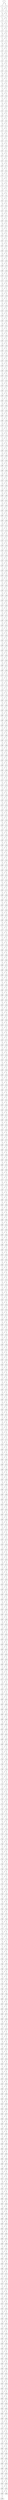 graph{
1 -- 2 [label=1]
1 -- 3 [label=4]
2 -- 4 [label=1]
3 -- 4 [label=1]
3 -- 5 [label=1]
4 -- 6 [label=4]
5 -- 6 [label=1]
5 -- 7 [label=4]
6 -- 8 [label=1]
7 -- 8 [label=1]
7 -- 9 [label=1]
8 -- 10 [label=4]
9 -- 10 [label=1]
9 -- 11 [label=4]
10 -- 12 [label=1]
11 -- 12 [label=1]
11 -- 13 [label=1]
12 -- 14 [label=4]
13 -- 14 [label=1]
13 -- 15 [label=4]
14 -- 16 [label=1]
15 -- 16 [label=1]
15 -- 17 [label=1]
16 -- 18 [label=4]
17 -- 18 [label=1]
17 -- 19 [label=4]
18 -- 20 [label=1]
19 -- 20 [label=1]
19 -- 21 [label=1]
20 -- 22 [label=4]
21 -- 22 [label=1]
21 -- 23 [label=4]
22 -- 24 [label=1]
23 -- 24 [label=1]
23 -- 25 [label=1]
24 -- 26 [label=4]
25 -- 26 [label=1]
25 -- 27 [label=4]
26 -- 28 [label=1]
27 -- 28 [label=1]
27 -- 29 [label=1]
28 -- 30 [label=4]
29 -- 30 [label=1]
29 -- 31 [label=4]
30 -- 32 [label=1]
31 -- 32 [label=1]
31 -- 33 [label=1]
32 -- 34 [label=4]
33 -- 34 [label=1]
33 -- 35 [label=4]
34 -- 36 [label=1]
35 -- 36 [label=1]
35 -- 37 [label=1]
36 -- 38 [label=4]
37 -- 38 [label=1]
37 -- 39 [label=4]
38 -- 40 [label=1]
39 -- 40 [label=1]
39 -- 41 [label=1]
40 -- 42 [label=4]
41 -- 42 [label=1]
41 -- 43 [label=4]
42 -- 44 [label=1]
43 -- 44 [label=1]
43 -- 45 [label=1]
44 -- 46 [label=4]
45 -- 46 [label=1]
45 -- 47 [label=4]
46 -- 48 [label=1]
47 -- 48 [label=1]
47 -- 49 [label=1]
48 -- 50 [label=4]
49 -- 50 [label=1]
49 -- 51 [label=4]
50 -- 52 [label=1]
51 -- 52 [label=1]
51 -- 53 [label=1]
52 -- 54 [label=4]
53 -- 54 [label=1]
53 -- 55 [label=4]
54 -- 56 [label=1]
55 -- 56 [label=1]
55 -- 57 [label=1]
56 -- 58 [label=4]
57 -- 58 [label=1]
57 -- 59 [label=4]
58 -- 60 [label=1]
59 -- 60 [label=1]
59 -- 61 [label=1]
60 -- 62 [label=4]
61 -- 62 [label=1]
61 -- 63 [label=4]
62 -- 64 [label=1]
63 -- 64 [label=1]
63 -- 65 [label=1]
64 -- 66 [label=4]
65 -- 66 [label=1]
65 -- 67 [label=4]
66 -- 68 [label=1]
67 -- 68 [label=1]
67 -- 69 [label=1]
68 -- 70 [label=4]
69 -- 70 [label=1]
69 -- 71 [label=4]
70 -- 72 [label=1]
71 -- 72 [label=1]
71 -- 73 [label=1]
72 -- 74 [label=4]
73 -- 74 [label=1]
73 -- 75 [label=4]
74 -- 76 [label=1]
75 -- 76 [label=1]
75 -- 77 [label=1]
76 -- 78 [label=4]
77 -- 78 [label=1]
77 -- 79 [label=4]
78 -- 80 [label=1]
79 -- 80 [label=1]
79 -- 81 [label=1]
80 -- 82 [label=4]
81 -- 82 [label=1]
81 -- 83 [label=4]
82 -- 84 [label=1]
83 -- 84 [label=1]
83 -- 85 [label=1]
84 -- 86 [label=4]
85 -- 86 [label=1]
85 -- 87 [label=4]
86 -- 88 [label=1]
87 -- 88 [label=1]
87 -- 89 [label=1]
88 -- 90 [label=4]
89 -- 90 [label=1]
89 -- 91 [label=4]
90 -- 92 [label=1]
91 -- 92 [label=1]
91 -- 93 [label=1]
92 -- 94 [label=4]
93 -- 94 [label=1]
93 -- 95 [label=4]
94 -- 96 [label=1]
95 -- 96 [label=1]
95 -- 97 [label=1]
96 -- 98 [label=4]
97 -- 98 [label=1]
97 -- 99 [label=4]
98 -- 100 [label=1]
99 -- 100 [label=1]
99 -- 101 [label=1]
100 -- 102 [label=4]
101 -- 102 [label=1]
101 -- 103 [label=4]
102 -- 104 [label=1]
103 -- 104 [label=1]
103 -- 105 [label=1]
104 -- 106 [label=4]
105 -- 106 [label=1]
105 -- 107 [label=4]
106 -- 108 [label=1]
107 -- 108 [label=1]
107 -- 109 [label=1]
108 -- 110 [label=4]
109 -- 110 [label=1]
109 -- 111 [label=4]
110 -- 112 [label=1]
111 -- 112 [label=1]
111 -- 113 [label=1]
112 -- 114 [label=4]
113 -- 114 [label=1]
113 -- 115 [label=4]
114 -- 116 [label=1]
115 -- 116 [label=1]
115 -- 117 [label=1]
116 -- 118 [label=4]
117 -- 118 [label=1]
117 -- 119 [label=4]
118 -- 120 [label=1]
119 -- 120 [label=1]
119 -- 121 [label=1]
120 -- 122 [label=4]
121 -- 122 [label=1]
121 -- 123 [label=4]
122 -- 124 [label=1]
123 -- 124 [label=1]
123 -- 125 [label=1]
124 -- 126 [label=4]
125 -- 126 [label=1]
125 -- 127 [label=4]
126 -- 128 [label=1]
127 -- 128 [label=1]
127 -- 129 [label=1]
128 -- 130 [label=4]
129 -- 130 [label=1]
129 -- 131 [label=4]
130 -- 132 [label=1]
131 -- 132 [label=1]
131 -- 133 [label=1]
132 -- 134 [label=4]
133 -- 134 [label=1]
133 -- 135 [label=4]
134 -- 136 [label=1]
135 -- 136 [label=1]
135 -- 137 [label=1]
136 -- 138 [label=4]
137 -- 138 [label=1]
137 -- 139 [label=4]
138 -- 140 [label=1]
139 -- 140 [label=1]
139 -- 141 [label=1]
140 -- 142 [label=4]
141 -- 142 [label=1]
141 -- 143 [label=4]
142 -- 144 [label=1]
143 -- 144 [label=1]
143 -- 145 [label=1]
144 -- 146 [label=4]
145 -- 146 [label=1]
145 -- 147 [label=4]
146 -- 148 [label=1]
147 -- 148 [label=1]
147 -- 149 [label=1]
148 -- 150 [label=4]
149 -- 150 [label=1]
149 -- 151 [label=4]
150 -- 152 [label=1]
151 -- 152 [label=1]
151 -- 153 [label=1]
152 -- 154 [label=4]
153 -- 154 [label=1]
153 -- 155 [label=4]
154 -- 156 [label=1]
155 -- 156 [label=1]
155 -- 157 [label=1]
156 -- 158 [label=4]
157 -- 158 [label=1]
157 -- 159 [label=4]
158 -- 160 [label=1]
159 -- 160 [label=1]
159 -- 161 [label=1]
160 -- 162 [label=4]
161 -- 162 [label=1]
161 -- 163 [label=4]
162 -- 164 [label=1]
163 -- 164 [label=1]
163 -- 165 [label=1]
164 -- 166 [label=4]
165 -- 166 [label=1]
165 -- 167 [label=4]
166 -- 168 [label=1]
167 -- 168 [label=1]
167 -- 169 [label=1]
168 -- 170 [label=4]
169 -- 170 [label=1]
169 -- 171 [label=4]
170 -- 172 [label=1]
171 -- 172 [label=1]
171 -- 173 [label=1]
172 -- 174 [label=4]
173 -- 174 [label=1]
173 -- 175 [label=4]
174 -- 176 [label=1]
175 -- 176 [label=1]
175 -- 177 [label=1]
176 -- 178 [label=4]
177 -- 178 [label=1]
177 -- 179 [label=4]
178 -- 180 [label=1]
179 -- 180 [label=1]
179 -- 181 [label=1]
180 -- 182 [label=4]
181 -- 182 [label=1]
181 -- 183 [label=4]
182 -- 184 [label=1]
183 -- 184 [label=1]
183 -- 185 [label=1]
184 -- 186 [label=4]
185 -- 186 [label=1]
185 -- 187 [label=4]
186 -- 188 [label=1]
187 -- 188 [label=1]
187 -- 189 [label=1]
188 -- 190 [label=4]
189 -- 190 [label=1]
189 -- 191 [label=4]
190 -- 192 [label=1]
191 -- 192 [label=1]
191 -- 193 [label=1]
192 -- 194 [label=4]
193 -- 194 [label=1]
193 -- 195 [label=4]
194 -- 196 [label=1]
195 -- 196 [label=1]
195 -- 197 [label=1]
196 -- 198 [label=4]
197 -- 198 [label=1]
197 -- 199 [label=4]
198 -- 200 [label=1]
199 -- 200 [label=1]
199 -- 201 [label=1]
200 -- 202 [label=4]
201 -- 202 [label=1]
201 -- 203 [label=4]
202 -- 204 [label=1]
203 -- 204 [label=1]
203 -- 205 [label=1]
204 -- 206 [label=4]
205 -- 206 [label=1]
205 -- 207 [label=4]
206 -- 208 [label=1]
207 -- 208 [label=1]
207 -- 209 [label=1]
208 -- 210 [label=4]
209 -- 210 [label=1]
209 -- 211 [label=4]
210 -- 212 [label=1]
211 -- 212 [label=1]
211 -- 213 [label=1]
212 -- 214 [label=4]
213 -- 214 [label=1]
213 -- 215 [label=4]
214 -- 216 [label=1]
215 -- 216 [label=1]
215 -- 217 [label=1]
216 -- 218 [label=4]
217 -- 218 [label=1]
217 -- 219 [label=4]
218 -- 220 [label=1]
219 -- 220 [label=1]
219 -- 221 [label=1]
220 -- 222 [label=4]
221 -- 222 [label=1]
221 -- 223 [label=4]
222 -- 224 [label=1]
223 -- 224 [label=1]
223 -- 225 [label=1]
224 -- 226 [label=4]
225 -- 226 [label=1]
225 -- 227 [label=4]
226 -- 228 [label=1]
227 -- 228 [label=1]
227 -- 229 [label=1]
228 -- 230 [label=4]
229 -- 230 [label=1]
229 -- 231 [label=4]
230 -- 232 [label=1]
231 -- 232 [label=1]
231 -- 233 [label=1]
232 -- 234 [label=4]
233 -- 234 [label=1]
233 -- 235 [label=4]
234 -- 236 [label=1]
235 -- 236 [label=1]
235 -- 237 [label=1]
236 -- 238 [label=4]
237 -- 238 [label=1]
237 -- 239 [label=4]
238 -- 240 [label=1]
239 -- 240 [label=1]
239 -- 241 [label=1]
240 -- 242 [label=4]
241 -- 242 [label=1]
241 -- 243 [label=4]
242 -- 244 [label=1]
243 -- 244 [label=1]
243 -- 245 [label=1]
244 -- 246 [label=4]
245 -- 246 [label=1]
245 -- 247 [label=4]
246 -- 248 [label=1]
247 -- 248 [label=1]
247 -- 249 [label=1]
248 -- 250 [label=4]
249 -- 250 [label=1]
249 -- 251 [label=4]
250 -- 252 [label=1]
251 -- 252 [label=1]
251 -- 253 [label=1]
252 -- 254 [label=4]
253 -- 254 [label=1]
253 -- 255 [label=4]
254 -- 256 [label=1]
255 -- 256 [label=1]
255 -- 257 [label=1]
256 -- 258 [label=4]
257 -- 258 [label=1]
257 -- 259 [label=4]
258 -- 260 [label=1]
259 -- 260 [label=1]
259 -- 261 [label=1]
260 -- 262 [label=4]
261 -- 262 [label=1]
261 -- 263 [label=4]
262 -- 264 [label=1]
263 -- 264 [label=1]
263 -- 265 [label=1]
264 -- 266 [label=4]
265 -- 266 [label=1]
265 -- 267 [label=4]
266 -- 268 [label=1]
267 -- 268 [label=1]
267 -- 269 [label=1]
268 -- 270 [label=4]
269 -- 270 [label=1]
269 -- 271 [label=4]
270 -- 272 [label=1]
271 -- 272 [label=1]
271 -- 273 [label=1]
272 -- 274 [label=4]
273 -- 274 [label=1]
273 -- 275 [label=4]
274 -- 276 [label=1]
275 -- 276 [label=1]
275 -- 277 [label=1]
276 -- 278 [label=4]
277 -- 278 [label=1]
277 -- 279 [label=4]
278 -- 280 [label=1]
279 -- 280 [label=1]
279 -- 281 [label=1]
280 -- 282 [label=4]
281 -- 282 [label=1]
281 -- 283 [label=4]
282 -- 284 [label=1]
283 -- 284 [label=1]
283 -- 285 [label=1]
284 -- 286 [label=4]
285 -- 286 [label=1]
285 -- 287 [label=4]
286 -- 288 [label=1]
287 -- 288 [label=1]
287 -- 289 [label=1]
288 -- 290 [label=4]
289 -- 290 [label=1]
289 -- 291 [label=4]
290 -- 292 [label=1]
291 -- 292 [label=1]
291 -- 293 [label=1]
292 -- 294 [label=4]
293 -- 294 [label=1]
293 -- 295 [label=4]
294 -- 296 [label=1]
295 -- 296 [label=1]
295 -- 297 [label=1]
296 -- 298 [label=4]
297 -- 298 [label=1]
297 -- 299 [label=4]
298 -- 300 [label=1]
299 -- 300 [label=1]
299 -- 301 [label=1]
300 -- 302 [label=4]
301 -- 302 [label=1]
301 -- 303 [label=4]
302 -- 304 [label=1]
303 -- 304 [label=1]
303 -- 305 [label=1]
304 -- 306 [label=4]
305 -- 306 [label=1]
305 -- 307 [label=4]
306 -- 308 [label=1]
307 -- 308 [label=1]
307 -- 309 [label=1]
308 -- 310 [label=4]
309 -- 310 [label=1]
309 -- 311 [label=4]
310 -- 312 [label=1]
311 -- 312 [label=1]
311 -- 313 [label=1]
312 -- 314 [label=4]
313 -- 314 [label=1]
313 -- 315 [label=4]
314 -- 316 [label=1]
315 -- 316 [label=1]
315 -- 317 [label=1]
316 -- 318 [label=4]
317 -- 318 [label=1]
317 -- 319 [label=4]
318 -- 320 [label=1]
319 -- 320 [label=1]
319 -- 321 [label=1]
320 -- 322 [label=4]
321 -- 322 [label=1]
321 -- 323 [label=4]
322 -- 324 [label=1]
323 -- 324 [label=1]
323 -- 325 [label=1]
324 -- 326 [label=4]
325 -- 326 [label=1]
325 -- 327 [label=4]
326 -- 328 [label=1]
327 -- 328 [label=1]
327 -- 329 [label=1]
328 -- 330 [label=4]
329 -- 330 [label=1]
329 -- 331 [label=4]
330 -- 332 [label=1]
331 -- 332 [label=1]
331 -- 333 [label=1]
332 -- 334 [label=4]
333 -- 334 [label=1]
333 -- 335 [label=4]
334 -- 336 [label=1]
335 -- 336 [label=1]
335 -- 337 [label=1]
336 -- 338 [label=4]
337 -- 338 [label=1]
337 -- 339 [label=4]
338 -- 340 [label=1]
339 -- 340 [label=1]
339 -- 341 [label=1]
340 -- 342 [label=4]
341 -- 342 [label=1]
341 -- 343 [label=4]
342 -- 344 [label=1]
343 -- 344 [label=1]
343 -- 345 [label=1]
344 -- 346 [label=4]
345 -- 346 [label=1]
345 -- 347 [label=4]
346 -- 348 [label=1]
347 -- 348 [label=1]
347 -- 349 [label=1]
348 -- 350 [label=4]
349 -- 350 [label=1]
349 -- 351 [label=4]
350 -- 352 [label=1]
351 -- 352 [label=1]
351 -- 353 [label=1]
352 -- 354 [label=4]
353 -- 354 [label=1]
353 -- 355 [label=4]
354 -- 356 [label=1]
355 -- 356 [label=1]
355 -- 357 [label=1]
356 -- 358 [label=4]
357 -- 358 [label=1]
357 -- 359 [label=4]
358 -- 360 [label=1]
359 -- 360 [label=1]
359 -- 361 [label=1]
360 -- 362 [label=4]
361 -- 362 [label=1]
361 -- 363 [label=4]
362 -- 364 [label=1]
363 -- 364 [label=1]
363 -- 365 [label=1]
364 -- 366 [label=4]
365 -- 366 [label=1]
365 -- 367 [label=4]
366 -- 368 [label=1]
367 -- 368 [label=1]
367 -- 369 [label=1]
368 -- 370 [label=4]
369 -- 370 [label=1]
369 -- 371 [label=4]
370 -- 372 [label=1]
371 -- 372 [label=1]
371 -- 373 [label=1]
372 -- 374 [label=4]
373 -- 374 [label=1]
373 -- 375 [label=4]
374 -- 376 [label=1]
375 -- 376 [label=1]
375 -- 377 [label=1]
376 -- 378 [label=4]
377 -- 378 [label=1]
377 -- 379 [label=4]
378 -- 380 [label=1]
379 -- 380 [label=1]
379 -- 381 [label=1]
380 -- 382 [label=4]
381 -- 382 [label=1]
381 -- 383 [label=4]
382 -- 384 [label=1]
383 -- 384 [label=1]
383 -- 385 [label=1]
384 -- 386 [label=4]
385 -- 386 [label=1]
385 -- 387 [label=4]
386 -- 388 [label=1]
387 -- 388 [label=1]
387 -- 389 [label=1]
388 -- 390 [label=4]
389 -- 390 [label=1]
389 -- 391 [label=4]
390 -- 392 [label=1]
391 -- 392 [label=1]
391 -- 393 [label=1]
392 -- 394 [label=4]
393 -- 394 [label=1]
393 -- 395 [label=4]
394 -- 396 [label=1]
395 -- 396 [label=1]
395 -- 397 [label=1]
396 -- 398 [label=4]
397 -- 398 [label=1]
397 -- 399 [label=4]
398 -- 400 [label=1]
399 -- 400 [label=1]
399 -- 401 [label=1]
400 -- 402 [label=4]
401 -- 402 [label=1]
401 -- 403 [label=4]
402 -- 404 [label=1]
403 -- 404 [label=1]
403 -- 405 [label=1]
404 -- 406 [label=4]
405 -- 406 [label=1]
405 -- 407 [label=4]
406 -- 408 [label=1]
407 -- 408 [label=1]
407 -- 409 [label=1]
408 -- 410 [label=4]
409 -- 410 [label=1]
409 -- 411 [label=4]
410 -- 412 [label=1]
411 -- 412 [label=1]
411 -- 413 [label=1]
412 -- 414 [label=4]
413 -- 414 [label=1]
413 -- 415 [label=4]
414 -- 416 [label=1]
415 -- 416 [label=1]
415 -- 417 [label=1]
416 -- 418 [label=4]
417 -- 418 [label=1]
417 -- 419 [label=4]
418 -- 420 [label=1]
419 -- 420 [label=1]
419 -- 421 [label=1]
420 -- 422 [label=4]
421 -- 422 [label=1]
421 -- 423 [label=4]
422 -- 424 [label=1]
423 -- 424 [label=1]
423 -- 425 [label=1]
424 -- 426 [label=4]
425 -- 426 [label=1]
425 -- 427 [label=4]
426 -- 428 [label=1]
427 -- 428 [label=1]
427 -- 429 [label=1]
428 -- 430 [label=4]
429 -- 430 [label=1]
429 -- 431 [label=4]
430 -- 432 [label=1]
431 -- 432 [label=1]
431 -- 433 [label=1]
432 -- 434 [label=4]
433 -- 434 [label=1]
433 -- 435 [label=4]
434 -- 436 [label=1]
435 -- 436 [label=1]
435 -- 437 [label=1]
436 -- 438 [label=4]
437 -- 438 [label=1]
437 -- 439 [label=4]
438 -- 440 [label=1]
439 -- 440 [label=1]
439 -- 441 [label=1]
440 -- 442 [label=4]
441 -- 442 [label=1]
441 -- 443 [label=4]
442 -- 444 [label=1]
443 -- 444 [label=1]
443 -- 445 [label=1]
444 -- 446 [label=4]
445 -- 446 [label=1]
445 -- 447 [label=4]
446 -- 448 [label=1]
447 -- 448 [label=1]
447 -- 449 [label=1]
448 -- 450 [label=4]
449 -- 450 [label=1]
449 -- 451 [label=4]
450 -- 452 [label=1]
451 -- 452 [label=1]
451 -- 453 [label=1]
452 -- 454 [label=4]
453 -- 454 [label=1]
453 -- 455 [label=4]
454 -- 456 [label=1]
455 -- 456 [label=1]
455 -- 457 [label=1]
456 -- 458 [label=4]
457 -- 458 [label=1]
457 -- 459 [label=4]
458 -- 460 [label=1]
459 -- 460 [label=1]
459 -- 461 [label=1]
460 -- 462 [label=4]
461 -- 462 [label=1]
461 -- 463 [label=4]
462 -- 464 [label=1]
463 -- 464 [label=1]
463 -- 465 [label=1]
464 -- 466 [label=4]
465 -- 466 [label=1]
465 -- 467 [label=4]
466 -- 468 [label=1]
467 -- 468 [label=1]
467 -- 469 [label=1]
468 -- 470 [label=4]
469 -- 470 [label=1]
469 -- 471 [label=4]
470 -- 472 [label=1]
471 -- 472 [label=1]
471 -- 473 [label=1]
472 -- 474 [label=4]
473 -- 474 [label=1]
473 -- 475 [label=4]
474 -- 476 [label=1]
475 -- 476 [label=1]
475 -- 477 [label=1]
476 -- 478 [label=4]
477 -- 478 [label=1]
477 -- 479 [label=4]
478 -- 480 [label=1]
479 -- 480 [label=1]
479 -- 481 [label=1]
480 -- 482 [label=4]
481 -- 482 [label=1]
481 -- 483 [label=4]
482 -- 484 [label=1]
483 -- 484 [label=1]
483 -- 485 [label=1]
484 -- 486 [label=4]
485 -- 486 [label=1]
485 -- 487 [label=4]
486 -- 488 [label=1]
487 -- 488 [label=1]
487 -- 489 [label=1]
488 -- 490 [label=4]
489 -- 490 [label=1]
489 -- 491 [label=4]
490 -- 492 [label=1]
491 -- 492 [label=1]
491 -- 493 [label=1]
492 -- 494 [label=4]
493 -- 494 [label=1]
493 -- 495 [label=4]
494 -- 496 [label=1]
495 -- 496 [label=1]
495 -- 497 [label=1]
496 -- 498 [label=4]
497 -- 498 [label=1]
497 -- 499 [label=4]
498 -- 500 [label=1]
499 -- 500 [label=1]
499 -- 501 [label=1]
500 -- 502 [label=4]
501 -- 502 [label=1]
501 -- 503 [label=4]
502 -- 504 [label=1]
503 -- 504 [label=1]
503 -- 505 [label=1]
504 -- 506 [label=4]
505 -- 506 [label=1]
505 -- 507 [label=4]
506 -- 508 [label=1]
507 -- 508 [label=1]
507 -- 509 [label=1]
508 -- 510 [label=4]
509 -- 510 [label=1]
509 -- 511 [label=4]
510 -- 512 [label=1]
511 -- 512 [label=1]
511 -- 513 [label=1]
512 -- 514 [label=4]
513 -- 514 [label=1]
513 -- 515 [label=4]
514 -- 516 [label=1]
515 -- 516 [label=1]
515 -- 517 [label=1]
516 -- 518 [label=4]
517 -- 518 [label=1]
517 -- 519 [label=4]
518 -- 520 [label=1]
519 -- 520 [label=1]
519 -- 521 [label=1]
520 -- 522 [label=4]
521 -- 522 [label=1]
521 -- 523 [label=4]
522 -- 524 [label=1]
523 -- 524 [label=1]
523 -- 525 [label=1]
524 -- 526 [label=4]
525 -- 526 [label=1]
525 -- 527 [label=4]
526 -- 528 [label=1]
527 -- 528 [label=1]
527 -- 529 [label=1]
528 -- 530 [label=4]
529 -- 530 [label=1]
529 -- 531 [label=4]
530 -- 532 [label=1]
531 -- 532 [label=1]
531 -- 533 [label=1]
532 -- 534 [label=4]
533 -- 534 [label=1]
533 -- 535 [label=4]
534 -- 536 [label=1]
535 -- 536 [label=1]
535 -- 537 [label=1]
536 -- 538 [label=4]
537 -- 538 [label=1]
537 -- 539 [label=4]
538 -- 540 [label=1]
539 -- 540 [label=1]
539 -- 541 [label=1]
540 -- 542 [label=4]
541 -- 542 [label=1]
541 -- 543 [label=4]
542 -- 544 [label=1]
543 -- 544 [label=1]
543 -- 545 [label=1]
544 -- 546 [label=4]
545 -- 546 [label=1]
545 -- 547 [label=4]
546 -- 548 [label=1]
547 -- 548 [label=1]
547 -- 549 [label=1]
548 -- 550 [label=4]
549 -- 550 [label=1]
549 -- 551 [label=4]
550 -- 552 [label=1]
551 -- 552 [label=1]
551 -- 553 [label=1]
552 -- 554 [label=4]
553 -- 554 [label=1]
553 -- 555 [label=4]
554 -- 556 [label=1]
555 -- 556 [label=1]
555 -- 557 [label=1]
556 -- 558 [label=4]
557 -- 558 [label=1]
557 -- 559 [label=4]
558 -- 560 [label=1]
559 -- 560 [label=1]
559 -- 561 [label=1]
560 -- 562 [label=4]
561 -- 562 [label=1]
561 -- 563 [label=4]
562 -- 564 [label=1]
563 -- 564 [label=1]
563 -- 565 [label=1]
564 -- 566 [label=4]
565 -- 566 [label=1]
565 -- 567 [label=4]
566 -- 568 [label=1]
567 -- 568 [label=1]
567 -- 569 [label=1]
568 -- 570 [label=4]
569 -- 570 [label=1]
569 -- 571 [label=4]
570 -- 572 [label=1]
571 -- 572 [label=1]
571 -- 573 [label=1]
572 -- 574 [label=4]
573 -- 574 [label=1]
573 -- 575 [label=4]
574 -- 576 [label=1]
575 -- 576 [label=1]
575 -- 577 [label=1]
576 -- 578 [label=4]
577 -- 578 [label=1]
577 -- 579 [label=4]
578 -- 580 [label=1]
579 -- 580 [label=1]
579 -- 581 [label=1]
580 -- 582 [label=4]
581 -- 582 [label=1]
581 -- 583 [label=4]
582 -- 584 [label=1]
583 -- 584 [label=1]
583 -- 585 [label=1]
584 -- 586 [label=4]
585 -- 586 [label=1]
585 -- 587 [label=4]
586 -- 588 [label=1]
587 -- 588 [label=1]
587 -- 589 [label=1]
588 -- 590 [label=4]
589 -- 590 [label=1]
589 -- 591 [label=4]
590 -- 592 [label=1]
591 -- 592 [label=1]
591 -- 593 [label=1]
592 -- 594 [label=4]
593 -- 594 [label=1]
593 -- 595 [label=4]
594 -- 596 [label=1]
595 -- 596 [label=1]
595 -- 597 [label=1]
596 -- 598 [label=4]
597 -- 598 [label=1]
597 -- 599 [label=4]
598 -- 600 [label=1]
599 -- 600 [label=1]
599 -- 601 [label=1]
600 -- 602 [label=4]
601 -- 602 [label=1]
601 -- 603 [label=4]
602 -- 604 [label=1]
603 -- 604 [label=1]
603 -- 605 [label=1]
604 -- 606 [label=4]
605 -- 606 [label=1]
605 -- 607 [label=4]
606 -- 608 [label=1]
607 -- 608 [label=1]
607 -- 609 [label=1]
608 -- 610 [label=4]
609 -- 610 [label=1]
609 -- 611 [label=4]
610 -- 612 [label=1]
611 -- 612 [label=1]
611 -- 613 [label=1]
612 -- 614 [label=4]
613 -- 614 [label=1]
613 -- 615 [label=4]
614 -- 616 [label=1]
615 -- 616 [label=1]
615 -- 617 [label=1]
616 -- 618 [label=4]
617 -- 618 [label=1]
617 -- 619 [label=4]
618 -- 620 [label=1]
619 -- 620 [label=1]
619 -- 621 [label=1]
620 -- 622 [label=4]
621 -- 622 [label=1]
621 -- 623 [label=4]
622 -- 624 [label=1]
623 -- 624 [label=1]
623 -- 625 [label=1]
624 -- 626 [label=4]
625 -- 626 [label=1]
625 -- 627 [label=4]
626 -- 628 [label=1]
627 -- 628 [label=1]
627 -- 629 [label=1]
628 -- 630 [label=4]
629 -- 630 [label=1]
629 -- 631 [label=4]
630 -- 632 [label=1]
631 -- 632 [label=1]
631 -- 633 [label=1]
632 -- 634 [label=4]
633 -- 634 [label=1]
633 -- 635 [label=4]
634 -- 636 [label=1]
635 -- 636 [label=1]
635 -- 637 [label=1]
636 -- 638 [label=4]
637 -- 638 [label=1]
637 -- 639 [label=4]
638 -- 640 [label=1]
639 -- 640 [label=1]
639 -- 641 [label=1]
640 -- 642 [label=4]
641 -- 642 [label=1]
641 -- 643 [label=4]
642 -- 644 [label=1]
643 -- 644 [label=1]
643 -- 645 [label=1]
644 -- 646 [label=4]
645 -- 646 [label=1]
645 -- 647 [label=4]
646 -- 648 [label=1]
647 -- 648 [label=1]
647 -- 649 [label=1]
648 -- 650 [label=4]
649 -- 650 [label=1]
649 -- 651 [label=4]
650 -- 652 [label=1]
651 -- 652 [label=1]
651 -- 653 [label=1]
652 -- 654 [label=4]
653 -- 654 [label=1]
653 -- 655 [label=4]
654 -- 656 [label=1]
655 -- 656 [label=1]
655 -- 657 [label=1]
656 -- 658 [label=4]
657 -- 658 [label=1]
657 -- 659 [label=4]
658 -- 660 [label=1]
659 -- 660 [label=1]
659 -- 661 [label=1]
660 -- 662 [label=4]
661 -- 662 [label=1]
661 -- 663 [label=4]
662 -- 664 [label=1]
663 -- 664 [label=1]
663 -- 665 [label=1]
664 -- 666 [label=4]
665 -- 666 [label=1]
665 -- 667 [label=4]
666 -- 668 [label=1]
667 -- 668 [label=1]
667 -- 669 [label=1]
668 -- 670 [label=4]
669 -- 670 [label=1]
669 -- 671 [label=4]
670 -- 672 [label=1]
671 -- 672 [label=1]
671 -- 673 [label=1]
672 -- 674 [label=4]
673 -- 674 [label=1]
673 -- 675 [label=4]
674 -- 676 [label=1]
675 -- 676 [label=1]
675 -- 677 [label=1]
676 -- 678 [label=4]
677 -- 678 [label=1]
677 -- 679 [label=4]
678 -- 680 [label=1]
679 -- 680 [label=1]
679 -- 681 [label=1]
680 -- 682 [label=4]
681 -- 682 [label=1]
681 -- 683 [label=4]
682 -- 684 [label=1]
683 -- 684 [label=1]
683 -- 685 [label=1]
684 -- 686 [label=4]
685 -- 686 [label=1]
685 -- 687 [label=4]
686 -- 688 [label=1]
687 -- 688 [label=1]
687 -- 689 [label=1]
688 -- 690 [label=4]
689 -- 690 [label=1]
689 -- 691 [label=4]
690 -- 692 [label=1]
691 -- 692 [label=1]
691 -- 693 [label=1]
692 -- 694 [label=4]
693 -- 694 [label=1]
693 -- 695 [label=4]
694 -- 696 [label=1]
695 -- 696 [label=1]
695 -- 697 [label=1]
696 -- 698 [label=4]
697 -- 698 [label=1]
697 -- 699 [label=4]
698 -- 700 [label=1]
699 -- 700 [label=1]
699 -- 701 [label=1]
700 -- 702 [label=4]
701 -- 702 [label=1]
701 -- 703 [label=4]
702 -- 704 [label=1]
703 -- 704 [label=1]
703 -- 705 [label=1]
704 -- 706 [label=4]
705 -- 706 [label=1]
705 -- 707 [label=4]
706 -- 708 [label=1]
707 -- 708 [label=1]
707 -- 709 [label=1]
708 -- 710 [label=4]
709 -- 710 [label=1]
709 -- 711 [label=4]
710 -- 712 [label=1]
711 -- 712 [label=1]
711 -- 713 [label=1]
712 -- 714 [label=4]
713 -- 714 [label=1]
713 -- 715 [label=4]
714 -- 716 [label=1]
715 -- 716 [label=1]
715 -- 717 [label=1]
716 -- 718 [label=4]
717 -- 718 [label=1]
717 -- 719 [label=4]
718 -- 720 [label=1]
719 -- 720 [label=1]
719 -- 721 [label=1]
720 -- 722 [label=4]
721 -- 722 [label=1]
721 -- 723 [label=4]
722 -- 724 [label=1]
723 -- 724 [label=1]
723 -- 725 [label=1]
724 -- 726 [label=4]
725 -- 726 [label=1]
725 -- 727 [label=4]
726 -- 728 [label=1]
727 -- 728 [label=1]
727 -- 729 [label=1]
728 -- 730 [label=4]
729 -- 730 [label=1]
729 -- 731 [label=4]
730 -- 732 [label=1]
731 -- 732 [label=1]
731 -- 733 [label=1]
732 -- 734 [label=4]
733 -- 734 [label=1]
733 -- 735 [label=4]
734 -- 736 [label=1]
735 -- 736 [label=1]
735 -- 737 [label=1]
736 -- 738 [label=4]
737 -- 738 [label=1]
737 -- 739 [label=4]
738 -- 740 [label=1]
739 -- 740 [label=1]
739 -- 741 [label=1]
740 -- 742 [label=4]
741 -- 742 [label=1]
741 -- 743 [label=4]
742 -- 744 [label=1]
743 -- 744 [label=1]
743 -- 745 [label=1]
744 -- 746 [label=4]
745 -- 746 [label=1]
745 -- 747 [label=4]
746 -- 748 [label=1]
747 -- 748 [label=1]
747 -- 749 [label=1]
748 -- 750 [label=4]
749 -- 750 [label=1]
749 -- 751 [label=4]
750 -- 752 [label=1]
751 -- 752 [label=1]
751 -- 753 [label=1]
752 -- 754 [label=4]
753 -- 754 [label=1]
753 -- 755 [label=4]
754 -- 756 [label=1]
755 -- 756 [label=1]
755 -- 757 [label=1]
756 -- 758 [label=4]
757 -- 758 [label=1]
757 -- 759 [label=4]
758 -- 760 [label=1]
759 -- 760 [label=1]
759 -- 761 [label=1]
760 -- 762 [label=4]
761 -- 762 [label=1]
761 -- 763 [label=4]
762 -- 764 [label=1]
763 -- 764 [label=1]
763 -- 765 [label=1]
764 -- 766 [label=4]
765 -- 766 [label=1]
765 -- 767 [label=4]
766 -- 768 [label=1]
767 -- 768 [label=1]
767 -- 769 [label=1]
768 -- 770 [label=4]
769 -- 770 [label=1]
769 -- 771 [label=4]
770 -- 772 [label=1]
771 -- 772 [label=1]
771 -- 773 [label=1]
772 -- 774 [label=4]
773 -- 774 [label=1]
773 -- 775 [label=4]
774 -- 776 [label=1]
775 -- 776 [label=1]
775 -- 777 [label=1]
776 -- 778 [label=4]
777 -- 778 [label=1]
777 -- 779 [label=4]
778 -- 780 [label=1]
779 -- 780 [label=1]
779 -- 781 [label=1]
780 -- 782 [label=4]
781 -- 782 [label=1]
781 -- 783 [label=4]
782 -- 784 [label=1]
783 -- 784 [label=1]
783 -- 785 [label=1]
784 -- 786 [label=4]
785 -- 786 [label=1]
785 -- 787 [label=4]
786 -- 788 [label=1]
787 -- 788 [label=1]
787 -- 789 [label=1]
788 -- 790 [label=4]
789 -- 790 [label=1]
789 -- 791 [label=4]
790 -- 792 [label=1]
791 -- 792 [label=1]
791 -- 793 [label=1]
792 -- 794 [label=4]
793 -- 794 [label=1]
793 -- 795 [label=4]
794 -- 796 [label=1]
795 -- 796 [label=1]
795 -- 797 [label=1]
796 -- 798 [label=4]
797 -- 798 [label=1]
797 -- 799 [label=4]
798 -- 800 [label=1]
799 -- 800 [label=1]
799 -- 801 [label=1]
800 -- 802 [label=4]
801 -- 802 [label=1]
801 -- 803 [label=4]
802 -- 804 [label=1]
803 -- 804 [label=1]
803 -- 805 [label=1]
804 -- 806 [label=4]
805 -- 806 [label=1]
805 -- 807 [label=4]
806 -- 808 [label=1]
807 -- 808 [label=1]
807 -- 809 [label=1]
808 -- 810 [label=4]
809 -- 810 [label=1]
809 -- 811 [label=4]
810 -- 812 [label=1]
811 -- 812 [label=1]
811 -- 813 [label=1]
812 -- 814 [label=4]
813 -- 814 [label=1]
813 -- 815 [label=4]
814 -- 816 [label=1]
815 -- 816 [label=1]
815 -- 817 [label=1]
816 -- 818 [label=4]
817 -- 818 [label=1]
817 -- 819 [label=4]
818 -- 820 [label=1]
819 -- 820 [label=1]
819 -- 821 [label=1]
820 -- 822 [label=4]
821 -- 822 [label=1]
821 -- 823 [label=4]
822 -- 824 [label=1]
823 -- 824 [label=1]
823 -- 825 [label=1]
824 -- 826 [label=4]
825 -- 826 [label=1]
825 -- 827 [label=4]
826 -- 828 [label=1]
827 -- 828 [label=1]
827 -- 829 [label=1]
828 -- 830 [label=4]
829 -- 830 [label=1]
829 -- 831 [label=4]
830 -- 832 [label=1]
831 -- 832 [label=1]
831 -- 833 [label=1]
832 -- 834 [label=4]
833 -- 834 [label=1]
833 -- 835 [label=4]
834 -- 836 [label=1]
835 -- 836 [label=1]
835 -- 837 [label=1]
836 -- 838 [label=4]
837 -- 838 [label=1]
837 -- 839 [label=4]
838 -- 840 [label=1]
839 -- 840 [label=1]
839 -- 841 [label=1]
840 -- 842 [label=4]
841 -- 842 [label=1]
841 -- 843 [label=4]
842 -- 844 [label=1]
843 -- 844 [label=1]
843 -- 845 [label=1]
844 -- 846 [label=4]
845 -- 846 [label=1]
845 -- 847 [label=4]
846 -- 848 [label=1]
847 -- 848 [label=1]
847 -- 849 [label=1]
848 -- 850 [label=4]
849 -- 850 [label=1]
849 -- 851 [label=4]
850 -- 852 [label=1]
851 -- 852 [label=1]
851 -- 853 [label=1]
852 -- 854 [label=4]
853 -- 854 [label=1]
853 -- 855 [label=4]
854 -- 856 [label=1]
855 -- 856 [label=1]
855 -- 857 [label=1]
856 -- 858 [label=4]
857 -- 858 [label=1]
857 -- 859 [label=4]
858 -- 860 [label=1]
859 -- 860 [label=1]
859 -- 861 [label=1]
860 -- 862 [label=4]
861 -- 862 [label=1]
861 -- 863 [label=4]
862 -- 864 [label=1]
863 -- 864 [label=1]
863 -- 865 [label=1]
864 -- 866 [label=4]
865 -- 866 [label=1]
865 -- 867 [label=4]
866 -- 868 [label=1]
867 -- 868 [label=1]
867 -- 869 [label=1]
868 -- 870 [label=4]
869 -- 870 [label=1]
869 -- 871 [label=4]
870 -- 872 [label=1]
871 -- 872 [label=1]
871 -- 873 [label=1]
872 -- 874 [label=4]
873 -- 874 [label=1]
873 -- 875 [label=4]
874 -- 876 [label=1]
875 -- 876 [label=1]
875 -- 877 [label=1]
876 -- 878 [label=4]
877 -- 878 [label=1]
877 -- 879 [label=4]
878 -- 880 [label=1]
879 -- 880 [label=1]
879 -- 881 [label=1]
880 -- 882 [label=4]
881 -- 882 [label=1]
881 -- 883 [label=4]
882 -- 884 [label=1]
883 -- 884 [label=1]
883 -- 885 [label=1]
884 -- 886 [label=4]
885 -- 886 [label=1]
885 -- 887 [label=4]
886 -- 888 [label=1]
887 -- 888 [label=1]
887 -- 889 [label=1]
888 -- 890 [label=4]
889 -- 890 [label=1]
889 -- 891 [label=4]
890 -- 892 [label=1]
891 -- 892 [label=1]
891 -- 893 [label=1]
892 -- 894 [label=4]
893 -- 894 [label=1]
893 -- 895 [label=4]
894 -- 896 [label=1]
895 -- 896 [label=1]
895 -- 897 [label=1]
896 -- 898 [label=4]
897 -- 898 [label=1]
897 -- 899 [label=4]
898 -- 900 [label=1]
899 -- 900 [label=1]
899 -- 901 [label=1]
900 -- 902 [label=4]
901 -- 902 [label=1]
901 -- 903 [label=4]
902 -- 904 [label=1]
903 -- 904 [label=1]
903 -- 905 [label=1]
904 -- 906 [label=4]
905 -- 906 [label=1]
905 -- 907 [label=4]
906 -- 908 [label=1]
907 -- 908 [label=1]
907 -- 909 [label=1]
908 -- 910 [label=4]
909 -- 910 [label=1]
909 -- 911 [label=4]
910 -- 912 [label=1]
911 -- 912 [label=1]
911 -- 913 [label=1]
912 -- 914 [label=4]
913 -- 914 [label=1]
913 -- 915 [label=4]
914 -- 916 [label=1]
915 -- 916 [label=1]
915 -- 917 [label=1]
916 -- 918 [label=4]
917 -- 918 [label=1]
917 -- 919 [label=4]
918 -- 920 [label=1]
919 -- 920 [label=1]
919 -- 921 [label=1]
920 -- 922 [label=4]
921 -- 922 [label=1]
921 -- 923 [label=4]
922 -- 924 [label=1]
923 -- 924 [label=1]
923 -- 925 [label=1]
924 -- 926 [label=4]
925 -- 926 [label=1]
925 -- 927 [label=4]
926 -- 928 [label=1]
927 -- 928 [label=1]
927 -- 929 [label=1]
928 -- 930 [label=4]
929 -- 930 [label=1]
929 -- 931 [label=4]
930 -- 932 [label=1]
931 -- 932 [label=1]
931 -- 933 [label=1]
932 -- 934 [label=4]
933 -- 934 [label=1]
933 -- 935 [label=4]
934 -- 936 [label=1]
935 -- 936 [label=1]
935 -- 937 [label=1]
936 -- 938 [label=4]
937 -- 938 [label=1]
937 -- 939 [label=4]
938 -- 940 [label=1]
939 -- 940 [label=1]
939 -- 941 [label=1]
940 -- 942 [label=4]
941 -- 942 [label=1]
941 -- 943 [label=4]
942 -- 944 [label=1]
943 -- 944 [label=1]
943 -- 945 [label=1]
944 -- 946 [label=4]
945 -- 946 [label=1]
945 -- 947 [label=4]
946 -- 948 [label=1]
947 -- 948 [label=1]
947 -- 949 [label=1]
948 -- 950 [label=4]
949 -- 950 [label=1]
949 -- 951 [label=4]
950 -- 952 [label=1]
951 -- 952 [label=1]
951 -- 953 [label=1]
952 -- 954 [label=4]
953 -- 954 [label=1]
953 -- 955 [label=4]
954 -- 956 [label=1]
955 -- 956 [label=1]
955 -- 957 [label=1]
956 -- 958 [label=4]
957 -- 958 [label=1]
957 -- 959 [label=4]
958 -- 960 [label=1]
959 -- 960 [label=1]
959 -- 961 [label=1]
960 -- 962 [label=4]
961 -- 962 [label=1]
961 -- 963 [label=4]
962 -- 964 [label=1]
963 -- 964 [label=1]
963 -- 965 [label=1]
964 -- 966 [label=4]
965 -- 966 [label=1]
965 -- 967 [label=4]
966 -- 968 [label=1]
967 -- 968 [label=1]
967 -- 969 [label=1]
968 -- 970 [label=4]
969 -- 970 [label=1]
969 -- 971 [label=4]
970 -- 972 [label=1]
971 -- 972 [label=1]
971 -- 973 [label=1]
972 -- 974 [label=4]
973 -- 974 [label=1]
973 -- 975 [label=4]
974 -- 976 [label=1]
975 -- 976 [label=1]
975 -- 977 [label=1]
976 -- 978 [label=4]
977 -- 978 [label=1]
977 -- 979 [label=4]
978 -- 980 [label=1]
979 -- 980 [label=1]
979 -- 981 [label=1]
980 -- 982 [label=4]
981 -- 982 [label=1]
981 -- 983 [label=4]
982 -- 984 [label=1]
983 -- 984 [label=1]
983 -- 985 [label=1]
984 -- 986 [label=4]
985 -- 986 [label=1]
985 -- 987 [label=4]
986 -- 988 [label=1]
987 -- 988 [label=1]
987 -- 989 [label=1]
988 -- 990 [label=4]
989 -- 990 [label=1]
989 -- 991 [label=4]
990 -- 992 [label=1]
991 -- 992 [label=1]
991 -- 993 [label=1]
992 -- 994 [label=4]
993 -- 994 [label=1]
993 -- 995 [label=4]
994 -- 996 [label=1]
995 -- 996 [label=1]
995 -- 997 [label=1]
996 -- 998 [label=4]
997 -- 998 [label=1]
997 -- 999 [label=4]
998 -- 1000 [label=1]
}